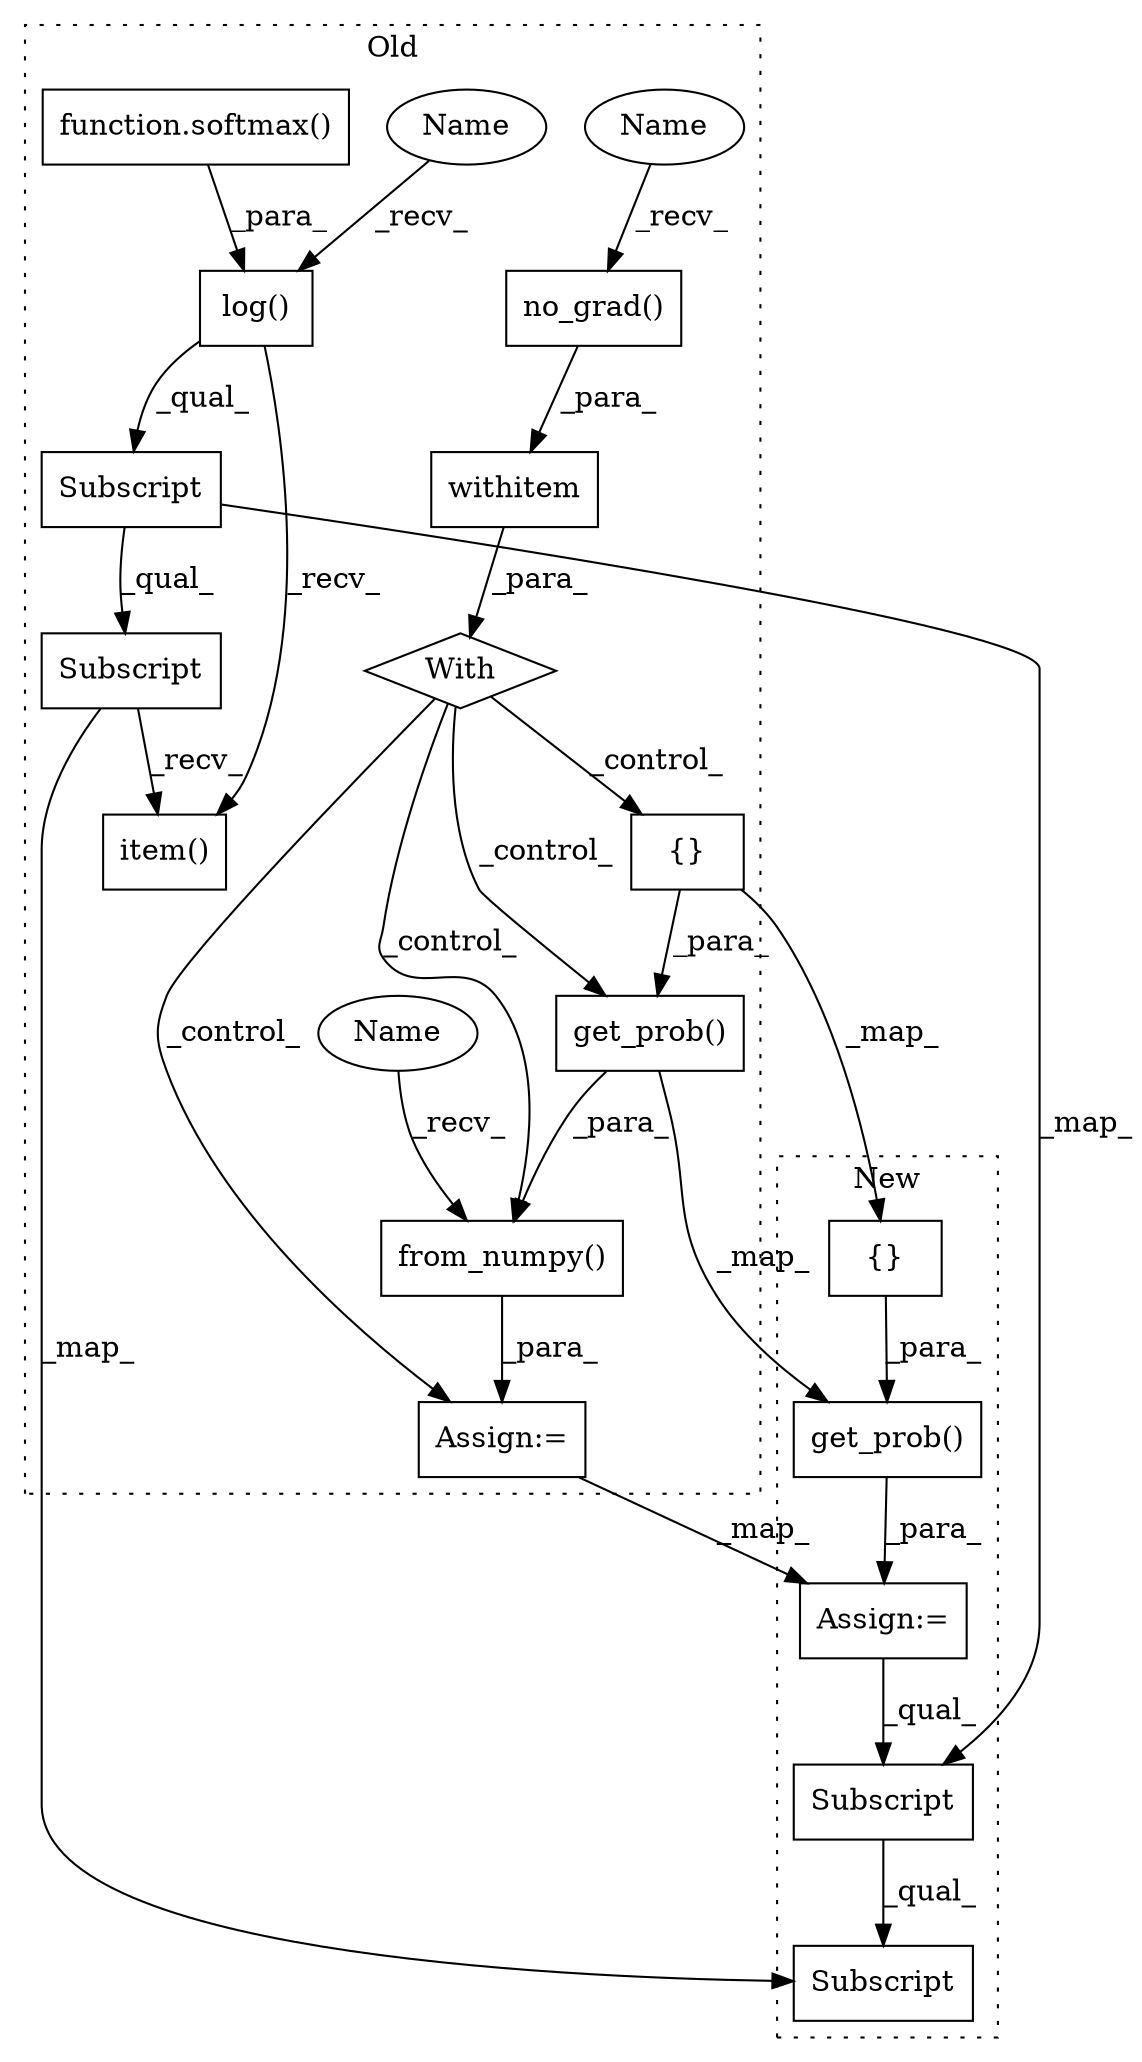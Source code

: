 digraph G {
subgraph cluster0 {
1 [label="get_prob()" a="75" s="4005,4041" l="14,1" shape="box"];
3 [label="With" a="39" s="3937,3947" l="5,28" shape="diamond"];
4 [label="withitem" a="49" s="3942" l="5" shape="box"];
5 [label="{}" a="59" s="4019,4040" l="1,0" shape="box"];
7 [label="from_numpy()" a="75" s="3988,4042" l="17,1" shape="box"];
8 [label="log()" a="75" s="4126,4155" l="10,1" shape="box"];
10 [label="Subscript" a="63" s="4126,0" l="33,0" shape="box"];
11 [label="function.softmax()" a="75" s="4136,4154" l="8,1" shape="box"];
12 [label="Subscript" a="63" s="4126,0" l="41,0" shape="box"];
14 [label="item()" a="75" s="4126" l="48" shape="box"];
15 [label="no_grad()" a="75" s="3942" l="15" shape="box"];
17 [label="Assign:=" a="68" s="3985" l="3" shape="box"];
18 [label="Name" a="87" s="3942" l="5" shape="ellipse"];
19 [label="Name" a="87" s="3988" l="5" shape="ellipse"];
20 [label="Name" a="87" s="4126" l="5" shape="ellipse"];
label = "Old";
style="dotted";
}
subgraph cluster1 {
2 [label="get_prob()" a="75" s="3828,3864" l="14,1" shape="box"];
6 [label="{}" a="59" s="3842,3863" l="1,0" shape="box"];
9 [label="Subscript" a="63" s="3894,0" l="13,0" shape="box"];
13 [label="Subscript" a="63" s="3894,0" l="21,0" shape="box"];
16 [label="Assign:=" a="68" s="3825" l="3" shape="box"];
label = "New";
style="dotted";
}
1 -> 7 [label="_para_"];
1 -> 2 [label="_map_"];
2 -> 16 [label="_para_"];
3 -> 7 [label="_control_"];
3 -> 1 [label="_control_"];
3 -> 5 [label="_control_"];
3 -> 17 [label="_control_"];
4 -> 3 [label="_para_"];
5 -> 6 [label="_map_"];
5 -> 1 [label="_para_"];
6 -> 2 [label="_para_"];
7 -> 17 [label="_para_"];
8 -> 10 [label="_qual_"];
8 -> 14 [label="_recv_"];
9 -> 13 [label="_qual_"];
10 -> 12 [label="_qual_"];
10 -> 9 [label="_map_"];
11 -> 8 [label="_para_"];
12 -> 14 [label="_recv_"];
12 -> 13 [label="_map_"];
15 -> 4 [label="_para_"];
16 -> 9 [label="_qual_"];
17 -> 16 [label="_map_"];
18 -> 15 [label="_recv_"];
19 -> 7 [label="_recv_"];
20 -> 8 [label="_recv_"];
}